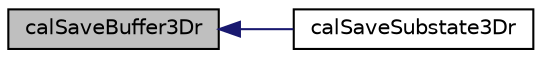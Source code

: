 digraph "calSaveBuffer3Dr"
{
  edge [fontname="Helvetica",fontsize="10",labelfontname="Helvetica",labelfontsize="10"];
  node [fontname="Helvetica",fontsize="10",shape=record];
  rankdir="LR";
  Node1 [label="calSaveBuffer3Dr",height=0.2,width=0.4,color="black", fillcolor="grey75", style="filled" fontcolor="black"];
  Node1 -> Node2 [dir="back",color="midnightblue",fontsize="10",style="solid",fontname="Helvetica"];
  Node2 [label="calSaveSubstate3Dr",height=0.2,width=0.4,color="black", fillcolor="white", style="filled",URL="$cal3_d_i_o_8h.html#ac1d0fd77b2115f7fc4ea4626763a4b15",tooltip="Saves a real (floating point) substate to file. "];
}
